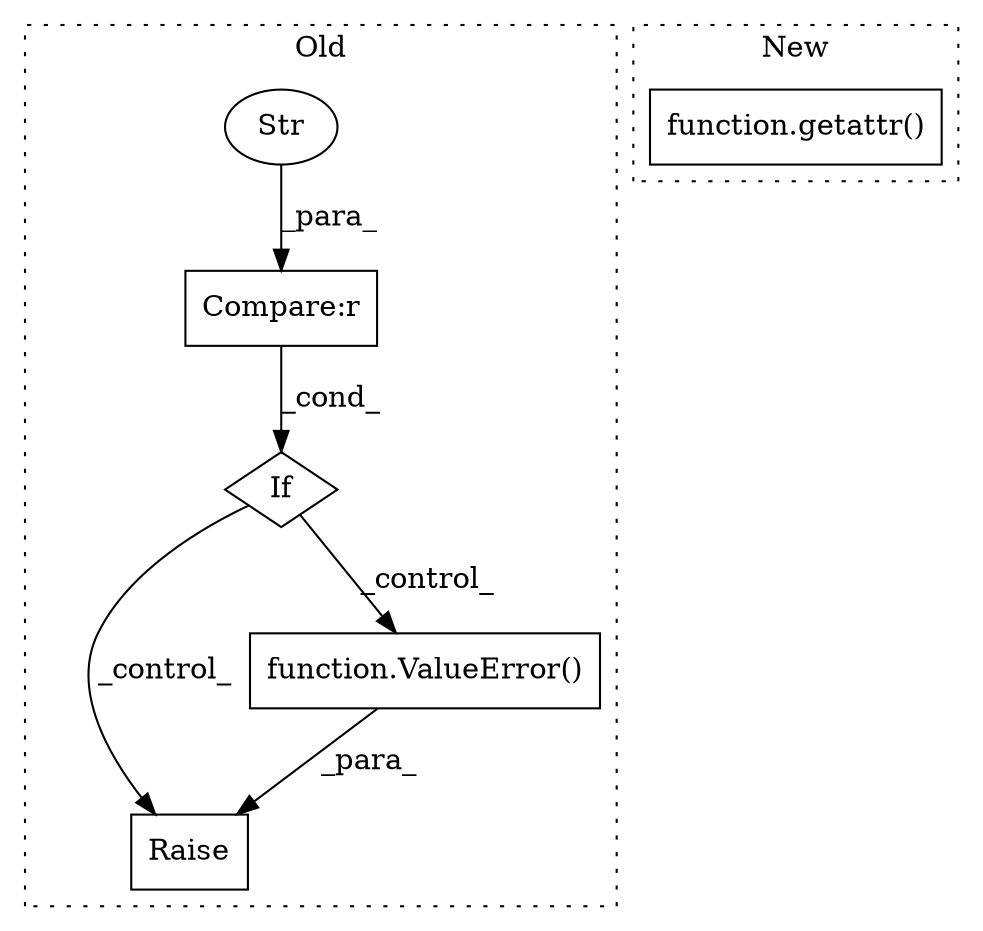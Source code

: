 digraph G {
subgraph cluster0 {
1 [label="Raise" a="91" s="11113" l="6" shape="box"];
3 [label="If" a="96" s="10931" l="0" shape="diamond"];
4 [label="Compare:r" a="40" s="10931" l="54" shape="box"];
5 [label="Str" a="66" s="10967" l="18" shape="ellipse"];
6 [label="function.ValueError()" a="75" s="11119,11250" l="11,1" shape="box"];
label = "Old";
style="dotted";
}
subgraph cluster1 {
2 [label="function.getattr()" a="75" s="10743,10791" l="8,1" shape="box"];
label = "New";
style="dotted";
}
3 -> 6 [label="_control_"];
3 -> 1 [label="_control_"];
4 -> 3 [label="_cond_"];
5 -> 4 [label="_para_"];
6 -> 1 [label="_para_"];
}